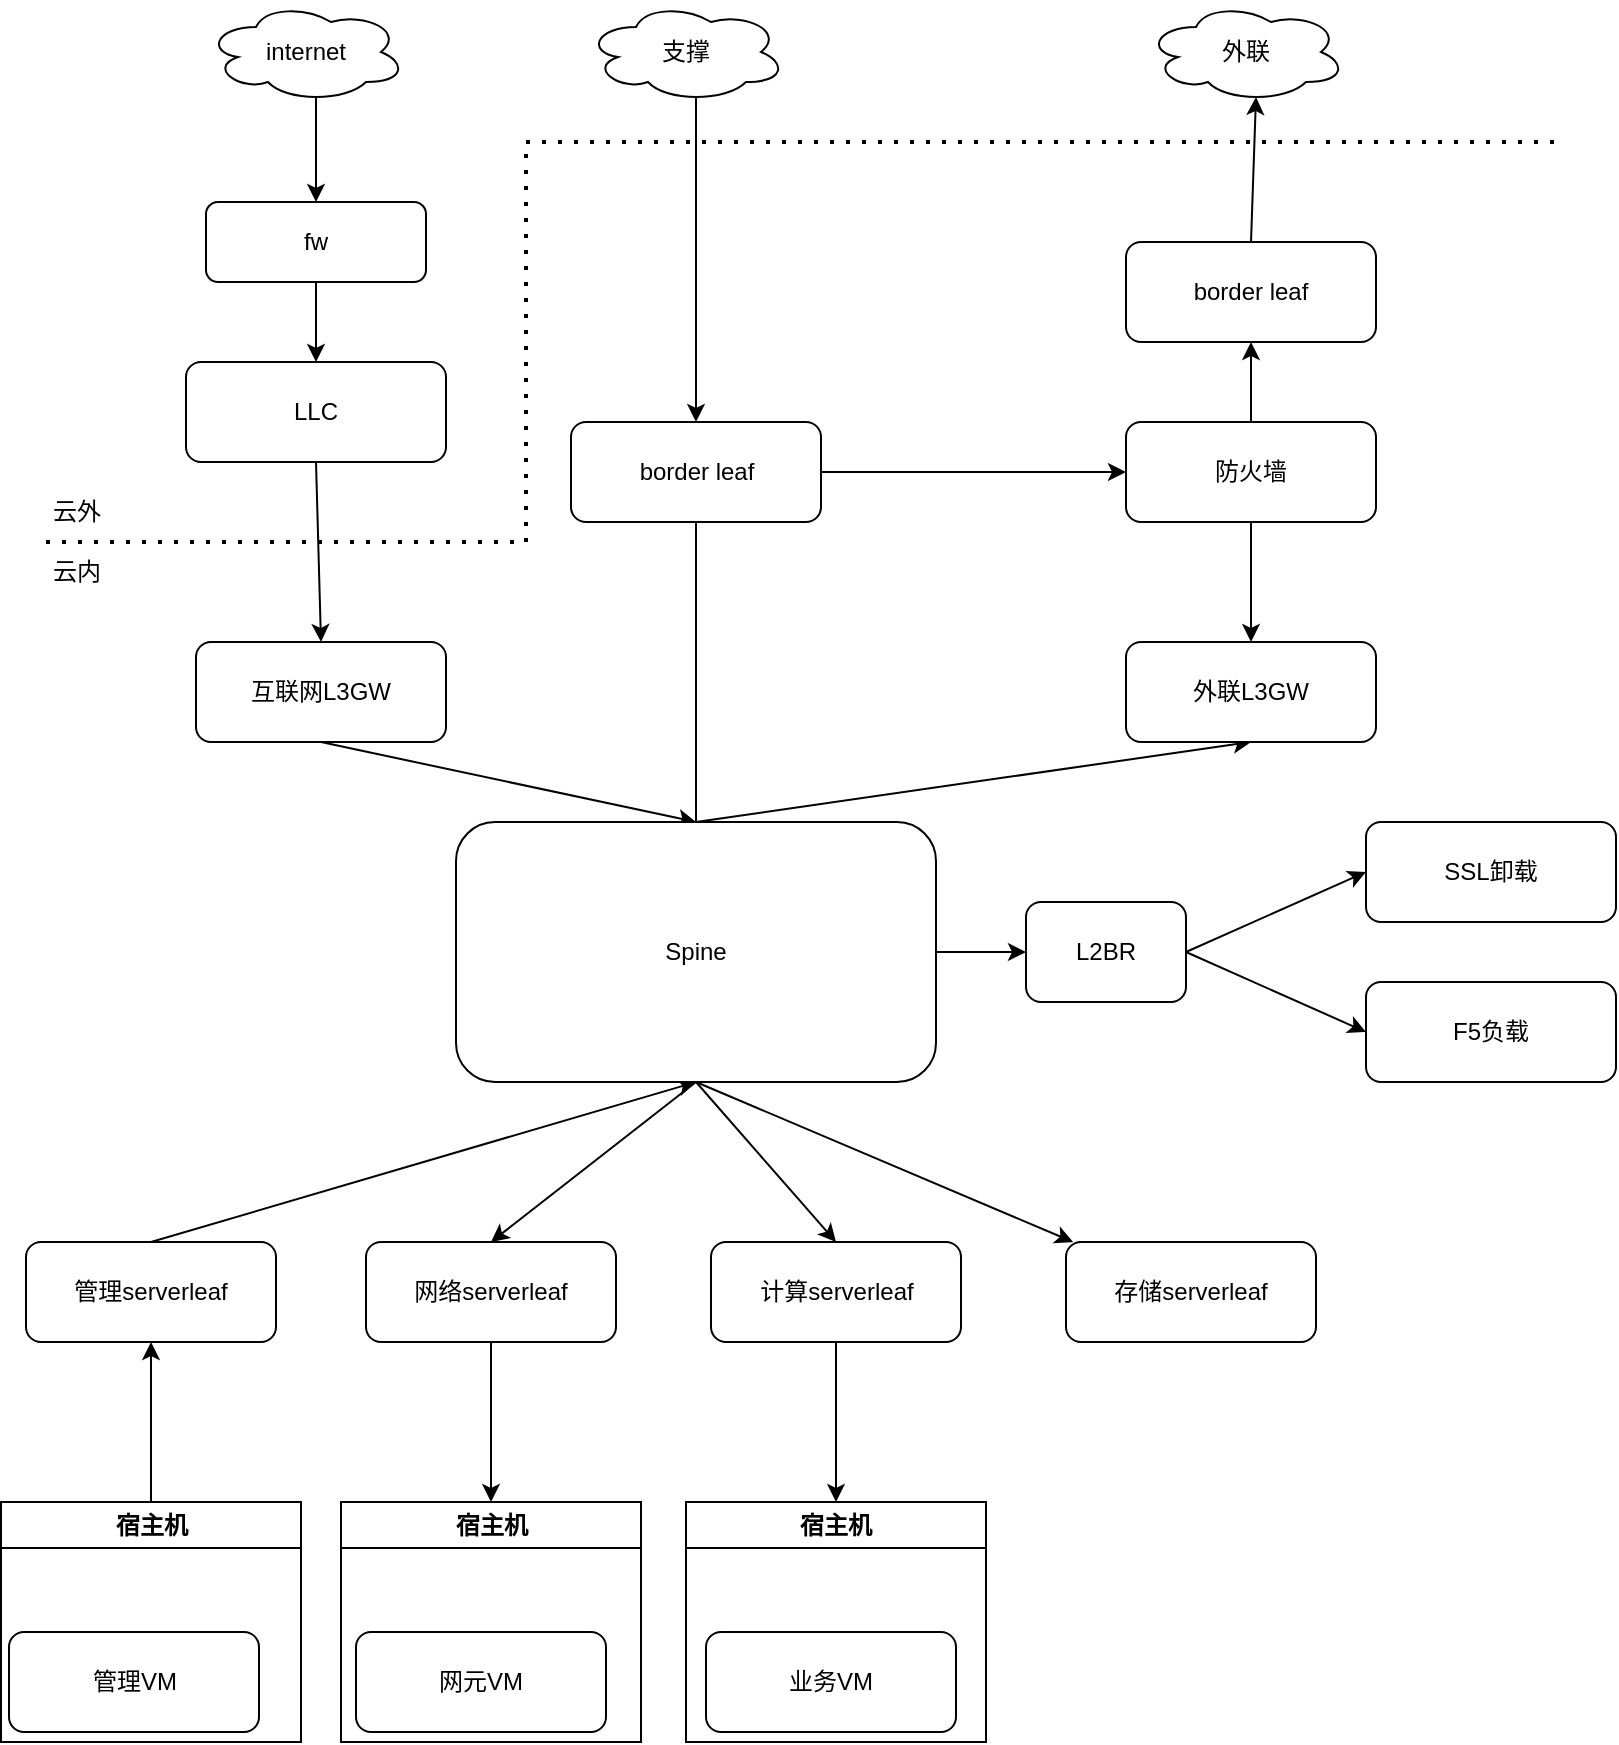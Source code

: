 <mxfile version="24.5.4" type="github">
  <diagram name="第 1 页" id="-AdflMlbAZ0lLxtPM5mr">
    <mxGraphModel dx="1014" dy="666" grid="1" gridSize="10" guides="1" tooltips="1" connect="1" arrows="0" fold="1" page="1" pageScale="1" pageWidth="827" pageHeight="1169" math="0" shadow="0">
      <root>
        <mxCell id="0" />
        <mxCell id="1" parent="0" />
        <mxCell id="uMnVHPd5ohVLabaKNJ_1-5" style="rounded=0;orthogonalLoop=1;jettySize=auto;html=1;exitX=0.55;exitY=0.95;exitDx=0;exitDy=0;exitPerimeter=0;entryX=0.5;entryY=0;entryDx=0;entryDy=0;shadow=0;" edge="1" parent="1" source="uMnVHPd5ohVLabaKNJ_1-1" target="uMnVHPd5ohVLabaKNJ_1-2">
          <mxGeometry relative="1" as="geometry" />
        </mxCell>
        <mxCell id="uMnVHPd5ohVLabaKNJ_1-1" value="internet" style="ellipse;shape=cloud;whiteSpace=wrap;html=1;shadow=0;" vertex="1" parent="1">
          <mxGeometry x="120" y="50" width="100" height="50" as="geometry" />
        </mxCell>
        <mxCell id="uMnVHPd5ohVLabaKNJ_1-4" value="" style="rounded=0;orthogonalLoop=1;jettySize=auto;html=1;shadow=0;" edge="1" parent="1" source="uMnVHPd5ohVLabaKNJ_1-2" target="uMnVHPd5ohVLabaKNJ_1-3">
          <mxGeometry relative="1" as="geometry" />
        </mxCell>
        <mxCell id="uMnVHPd5ohVLabaKNJ_1-2" value="fw" style="rounded=1;whiteSpace=wrap;html=1;shadow=0;" vertex="1" parent="1">
          <mxGeometry x="120" y="150" width="110" height="40" as="geometry" />
        </mxCell>
        <mxCell id="uMnVHPd5ohVLabaKNJ_1-6" style="rounded=0;orthogonalLoop=1;jettySize=auto;html=1;exitX=0.5;exitY=1;exitDx=0;exitDy=0;entryX=0.5;entryY=0;entryDx=0;entryDy=0;shadow=0;" edge="1" parent="1" source="uMnVHPd5ohVLabaKNJ_1-3" target="uMnVHPd5ohVLabaKNJ_1-7">
          <mxGeometry relative="1" as="geometry">
            <mxPoint x="180" y="390" as="targetPoint" />
          </mxGeometry>
        </mxCell>
        <mxCell id="uMnVHPd5ohVLabaKNJ_1-3" value="LLC" style="whiteSpace=wrap;html=1;rounded=1;shadow=0;" vertex="1" parent="1">
          <mxGeometry x="110" y="230" width="130" height="50" as="geometry" />
        </mxCell>
        <mxCell id="uMnVHPd5ohVLabaKNJ_1-14" style="rounded=0;orthogonalLoop=1;jettySize=auto;html=1;exitX=0.5;exitY=1;exitDx=0;exitDy=0;entryX=0.5;entryY=0;entryDx=0;entryDy=0;shadow=0;" edge="1" parent="1" source="uMnVHPd5ohVLabaKNJ_1-7" target="uMnVHPd5ohVLabaKNJ_1-9">
          <mxGeometry relative="1" as="geometry" />
        </mxCell>
        <mxCell id="uMnVHPd5ohVLabaKNJ_1-7" value="互联网L3GW" style="whiteSpace=wrap;html=1;rounded=1;shadow=0;" vertex="1" parent="1">
          <mxGeometry x="115" y="370" width="125" height="50" as="geometry" />
        </mxCell>
        <mxCell id="uMnVHPd5ohVLabaKNJ_1-15" style="rounded=0;orthogonalLoop=1;jettySize=auto;html=1;exitX=0.5;exitY=0;exitDx=0;exitDy=0;entryX=0.5;entryY=1;entryDx=0;entryDy=0;shadow=0;" edge="1" parent="1" source="uMnVHPd5ohVLabaKNJ_1-9" target="uMnVHPd5ohVLabaKNJ_1-11">
          <mxGeometry relative="1" as="geometry" />
        </mxCell>
        <mxCell id="uMnVHPd5ohVLabaKNJ_1-16" style="rounded=0;orthogonalLoop=1;jettySize=auto;html=1;exitX=1;exitY=0.5;exitDx=0;exitDy=0;entryX=0;entryY=0.5;entryDx=0;entryDy=0;shadow=0;" edge="1" parent="1" source="uMnVHPd5ohVLabaKNJ_1-9" target="uMnVHPd5ohVLabaKNJ_1-12">
          <mxGeometry relative="1" as="geometry" />
        </mxCell>
        <mxCell id="uMnVHPd5ohVLabaKNJ_1-27" style="rounded=0;orthogonalLoop=1;jettySize=auto;html=1;exitX=0.5;exitY=1;exitDx=0;exitDy=0;entryX=0.5;entryY=0;entryDx=0;entryDy=0;shadow=0;" edge="1" parent="1" source="uMnVHPd5ohVLabaKNJ_1-9" target="uMnVHPd5ohVLabaKNJ_1-21">
          <mxGeometry relative="1" as="geometry" />
        </mxCell>
        <mxCell id="uMnVHPd5ohVLabaKNJ_1-28" style="rounded=0;orthogonalLoop=1;jettySize=auto;html=1;exitX=0.5;exitY=0;exitDx=0;exitDy=0;entryX=0.5;entryY=1;entryDx=0;entryDy=0;shadow=0;" edge="1" parent="1" source="uMnVHPd5ohVLabaKNJ_1-23" target="uMnVHPd5ohVLabaKNJ_1-9">
          <mxGeometry relative="1" as="geometry">
            <mxPoint x="375" y="580" as="targetPoint" />
          </mxGeometry>
        </mxCell>
        <mxCell id="uMnVHPd5ohVLabaKNJ_1-29" style="rounded=0;orthogonalLoop=1;jettySize=auto;html=1;exitX=0.5;exitY=1;exitDx=0;exitDy=0;entryX=0.5;entryY=0;entryDx=0;entryDy=0;shadow=0;" edge="1" parent="1" source="uMnVHPd5ohVLabaKNJ_1-9" target="uMnVHPd5ohVLabaKNJ_1-22">
          <mxGeometry relative="1" as="geometry" />
        </mxCell>
        <mxCell id="uMnVHPd5ohVLabaKNJ_1-30" style="rounded=0;orthogonalLoop=1;jettySize=auto;html=1;exitX=0.5;exitY=1;exitDx=0;exitDy=0;shadow=0;" edge="1" parent="1" source="uMnVHPd5ohVLabaKNJ_1-9" target="uMnVHPd5ohVLabaKNJ_1-24">
          <mxGeometry relative="1" as="geometry" />
        </mxCell>
        <mxCell id="uMnVHPd5ohVLabaKNJ_1-9" value="Spine" style="rounded=1;whiteSpace=wrap;html=1;shadow=0;" vertex="1" parent="1">
          <mxGeometry x="245" y="460" width="240" height="130" as="geometry" />
        </mxCell>
        <mxCell id="uMnVHPd5ohVLabaKNJ_1-44" style="rounded=0;orthogonalLoop=1;jettySize=auto;html=1;exitX=1;exitY=0.5;exitDx=0;exitDy=0;entryX=0;entryY=0.5;entryDx=0;entryDy=0;shadow=0;" edge="1" parent="1" source="uMnVHPd5ohVLabaKNJ_1-10" target="uMnVHPd5ohVLabaKNJ_1-19">
          <mxGeometry relative="1" as="geometry" />
        </mxCell>
        <mxCell id="uMnVHPd5ohVLabaKNJ_1-18" style="rounded=0;orthogonalLoop=1;jettySize=auto;html=1;exitX=0.5;exitY=0;exitDx=0;exitDy=0;entryX=0.5;entryY=1;entryDx=0;entryDy=0;shadow=0;" edge="1" parent="1" source="uMnVHPd5ohVLabaKNJ_1-19" target="uMnVHPd5ohVLabaKNJ_1-17">
          <mxGeometry relative="1" as="geometry" />
        </mxCell>
        <mxCell id="uMnVHPd5ohVLabaKNJ_1-11" value="外联L3GW" style="whiteSpace=wrap;html=1;rounded=1;shadow=0;" vertex="1" parent="1">
          <mxGeometry x="580" y="370" width="125" height="50" as="geometry" />
        </mxCell>
        <mxCell id="uMnVHPd5ohVLabaKNJ_1-41" style="rounded=0;orthogonalLoop=1;jettySize=auto;html=1;exitX=1;exitY=0.5;exitDx=0;exitDy=0;entryX=0;entryY=0.5;entryDx=0;entryDy=0;shadow=0;" edge="1" parent="1" source="uMnVHPd5ohVLabaKNJ_1-12" target="uMnVHPd5ohVLabaKNJ_1-40">
          <mxGeometry relative="1" as="geometry" />
        </mxCell>
        <mxCell id="uMnVHPd5ohVLabaKNJ_1-42" style="rounded=0;orthogonalLoop=1;jettySize=auto;html=1;exitX=1;exitY=0.5;exitDx=0;exitDy=0;entryX=0;entryY=0.5;entryDx=0;entryDy=0;shadow=0;" edge="1" parent="1" source="uMnVHPd5ohVLabaKNJ_1-12" target="uMnVHPd5ohVLabaKNJ_1-39">
          <mxGeometry relative="1" as="geometry" />
        </mxCell>
        <mxCell id="uMnVHPd5ohVLabaKNJ_1-12" value="L2BR" style="whiteSpace=wrap;html=1;rounded=1;shadow=0;" vertex="1" parent="1">
          <mxGeometry x="530" y="500" width="80" height="50" as="geometry" />
        </mxCell>
        <mxCell id="uMnVHPd5ohVLabaKNJ_1-13" value="" style="endArrow=none;html=1;rounded=0;entryX=0.5;entryY=1;entryDx=0;entryDy=0;exitX=0.5;exitY=0;exitDx=0;exitDy=0;shadow=0;" edge="1" parent="1" source="uMnVHPd5ohVLabaKNJ_1-9" target="uMnVHPd5ohVLabaKNJ_1-10">
          <mxGeometry width="50" height="50" relative="1" as="geometry">
            <mxPoint x="400" y="510" as="sourcePoint" />
            <mxPoint x="450" y="460" as="targetPoint" />
          </mxGeometry>
        </mxCell>
        <mxCell id="uMnVHPd5ohVLabaKNJ_1-17" value="border leaf" style="whiteSpace=wrap;html=1;rounded=1;shadow=0;" vertex="1" parent="1">
          <mxGeometry x="580" y="170" width="125" height="50" as="geometry" />
        </mxCell>
        <mxCell id="uMnVHPd5ohVLabaKNJ_1-20" value="" style="rounded=0;orthogonalLoop=1;jettySize=auto;html=1;shadow=0;" edge="1" parent="1" source="uMnVHPd5ohVLabaKNJ_1-19" target="uMnVHPd5ohVLabaKNJ_1-11">
          <mxGeometry relative="1" as="geometry" />
        </mxCell>
        <mxCell id="uMnVHPd5ohVLabaKNJ_1-19" value="防火墙" style="whiteSpace=wrap;html=1;rounded=1;shadow=0;" vertex="1" parent="1">
          <mxGeometry x="580" y="260" width="125" height="50" as="geometry" />
        </mxCell>
        <mxCell id="uMnVHPd5ohVLabaKNJ_1-31" style="rounded=0;orthogonalLoop=1;jettySize=auto;html=1;exitX=0.5;exitY=1;exitDx=0;exitDy=0;shadow=0;entryX=0.5;entryY=0;entryDx=0;entryDy=0;" edge="1" parent="1" source="uMnVHPd5ohVLabaKNJ_1-21" target="uMnVHPd5ohVLabaKNJ_1-48">
          <mxGeometry relative="1" as="geometry" />
        </mxCell>
        <mxCell id="uMnVHPd5ohVLabaKNJ_1-21" value="计算serverleaf" style="whiteSpace=wrap;html=1;rounded=1;shadow=0;" vertex="1" parent="1">
          <mxGeometry x="372.5" y="670" width="125" height="50" as="geometry" />
        </mxCell>
        <mxCell id="uMnVHPd5ohVLabaKNJ_1-33" style="rounded=0;orthogonalLoop=1;jettySize=auto;html=1;exitX=0.5;exitY=1;exitDx=0;exitDy=0;entryX=0.5;entryY=0;entryDx=0;entryDy=0;shadow=0;" edge="1" parent="1" source="uMnVHPd5ohVLabaKNJ_1-22" target="uMnVHPd5ohVLabaKNJ_1-49">
          <mxGeometry relative="1" as="geometry" />
        </mxCell>
        <mxCell id="uMnVHPd5ohVLabaKNJ_1-22" value="网络serverleaf" style="whiteSpace=wrap;html=1;rounded=1;shadow=0;" vertex="1" parent="1">
          <mxGeometry x="200" y="670" width="125" height="50" as="geometry" />
        </mxCell>
        <mxCell id="uMnVHPd5ohVLabaKNJ_1-23" value="管理serverleaf" style="whiteSpace=wrap;html=1;rounded=1;shadow=0;" vertex="1" parent="1">
          <mxGeometry x="30" y="670" width="125" height="50" as="geometry" />
        </mxCell>
        <mxCell id="uMnVHPd5ohVLabaKNJ_1-24" value="存储serverleaf" style="whiteSpace=wrap;html=1;rounded=1;shadow=0;" vertex="1" parent="1">
          <mxGeometry x="550" y="670" width="125" height="50" as="geometry" />
        </mxCell>
        <mxCell id="uMnVHPd5ohVLabaKNJ_1-35" style="rounded=0;orthogonalLoop=1;jettySize=auto;html=1;exitX=0.5;exitY=0;exitDx=0;exitDy=0;entryX=0.5;entryY=1;entryDx=0;entryDy=0;shadow=0;" edge="1" parent="1" source="uMnVHPd5ohVLabaKNJ_1-50" target="uMnVHPd5ohVLabaKNJ_1-23">
          <mxGeometry relative="1" as="geometry" />
        </mxCell>
        <mxCell id="uMnVHPd5ohVLabaKNJ_1-36" value="外联" style="ellipse;shape=cloud;whiteSpace=wrap;html=1;shadow=0;" vertex="1" parent="1">
          <mxGeometry x="590" y="50" width="100" height="50" as="geometry" />
        </mxCell>
        <mxCell id="uMnVHPd5ohVLabaKNJ_1-38" style="rounded=0;orthogonalLoop=1;jettySize=auto;html=1;exitX=0.55;exitY=0.95;exitDx=0;exitDy=0;exitPerimeter=0;entryX=0.5;entryY=0;entryDx=0;entryDy=0;shadow=0;" edge="1" parent="1" source="uMnVHPd5ohVLabaKNJ_1-37" target="uMnVHPd5ohVLabaKNJ_1-10">
          <mxGeometry relative="1" as="geometry" />
        </mxCell>
        <mxCell id="uMnVHPd5ohVLabaKNJ_1-37" value="支撑" style="ellipse;shape=cloud;whiteSpace=wrap;html=1;shadow=0;" vertex="1" parent="1">
          <mxGeometry x="310" y="50" width="100" height="50" as="geometry" />
        </mxCell>
        <mxCell id="uMnVHPd5ohVLabaKNJ_1-39" value="F5负载" style="whiteSpace=wrap;html=1;rounded=1;shadow=0;" vertex="1" parent="1">
          <mxGeometry x="700" y="540" width="125" height="50" as="geometry" />
        </mxCell>
        <mxCell id="uMnVHPd5ohVLabaKNJ_1-40" value="SSL卸载" style="whiteSpace=wrap;html=1;rounded=1;shadow=0;" vertex="1" parent="1">
          <mxGeometry x="700" y="460" width="125" height="50" as="geometry" />
        </mxCell>
        <mxCell id="uMnVHPd5ohVLabaKNJ_1-43" style="rounded=0;orthogonalLoop=1;jettySize=auto;html=1;exitX=0.5;exitY=0;exitDx=0;exitDy=0;entryX=0.55;entryY=0.95;entryDx=0;entryDy=0;entryPerimeter=0;shadow=0;" edge="1" parent="1" source="uMnVHPd5ohVLabaKNJ_1-17" target="uMnVHPd5ohVLabaKNJ_1-36">
          <mxGeometry relative="1" as="geometry" />
        </mxCell>
        <mxCell id="uMnVHPd5ohVLabaKNJ_1-48" value="宿主机" style="swimlane;whiteSpace=wrap;html=1;" vertex="1" parent="1">
          <mxGeometry x="360" y="800" width="150" height="120" as="geometry" />
        </mxCell>
        <mxCell id="uMnVHPd5ohVLabaKNJ_1-26" value="业务VM" style="whiteSpace=wrap;html=1;rounded=1;shadow=0;" vertex="1" parent="uMnVHPd5ohVLabaKNJ_1-48">
          <mxGeometry x="10" y="65" width="125" height="50" as="geometry" />
        </mxCell>
        <mxCell id="uMnVHPd5ohVLabaKNJ_1-49" value="宿主机" style="swimlane;whiteSpace=wrap;html=1;" vertex="1" parent="1">
          <mxGeometry x="187.5" y="800" width="150" height="120" as="geometry" />
        </mxCell>
        <mxCell id="uMnVHPd5ohVLabaKNJ_1-32" value="网元VM" style="whiteSpace=wrap;html=1;rounded=1;shadow=0;" vertex="1" parent="uMnVHPd5ohVLabaKNJ_1-49">
          <mxGeometry x="7.5" y="65" width="125" height="50" as="geometry" />
        </mxCell>
        <mxCell id="uMnVHPd5ohVLabaKNJ_1-50" value="宿主机" style="swimlane;whiteSpace=wrap;html=1;" vertex="1" parent="1">
          <mxGeometry x="17.5" y="800" width="150" height="120" as="geometry" />
        </mxCell>
        <mxCell id="uMnVHPd5ohVLabaKNJ_1-34" value="管理VM" style="whiteSpace=wrap;html=1;rounded=1;shadow=0;" vertex="1" parent="uMnVHPd5ohVLabaKNJ_1-50">
          <mxGeometry x="4" y="65" width="125" height="50" as="geometry" />
        </mxCell>
        <mxCell id="uMnVHPd5ohVLabaKNJ_1-53" value="云内" style="text;html=1;align=center;verticalAlign=middle;resizable=0;points=[];autosize=1;strokeColor=none;fillColor=none;" vertex="1" parent="1">
          <mxGeometry x="30" y="320" width="50" height="30" as="geometry" />
        </mxCell>
        <mxCell id="uMnVHPd5ohVLabaKNJ_1-56" value="" style="group" vertex="1" connectable="0" parent="1">
          <mxGeometry x="40" y="120" width="760" height="200" as="geometry" />
        </mxCell>
        <mxCell id="uMnVHPd5ohVLabaKNJ_1-51" value="" style="endArrow=none;dashed=1;html=1;dashPattern=1 3;strokeWidth=2;rounded=0;" edge="1" parent="uMnVHPd5ohVLabaKNJ_1-56">
          <mxGeometry width="50" height="50" relative="1" as="geometry">
            <mxPoint x="240" as="sourcePoint" />
            <mxPoint x="760" as="targetPoint" />
          </mxGeometry>
        </mxCell>
        <mxCell id="uMnVHPd5ohVLabaKNJ_1-54" value="" style="endArrow=none;dashed=1;html=1;dashPattern=1 3;strokeWidth=2;rounded=0;" edge="1" parent="uMnVHPd5ohVLabaKNJ_1-56">
          <mxGeometry width="50" height="50" relative="1" as="geometry">
            <mxPoint x="240" y="200" as="sourcePoint" />
            <mxPoint x="240" as="targetPoint" />
          </mxGeometry>
        </mxCell>
        <mxCell id="uMnVHPd5ohVLabaKNJ_1-55" value="" style="endArrow=none;dashed=1;html=1;dashPattern=1 3;strokeWidth=2;rounded=0;" edge="1" parent="uMnVHPd5ohVLabaKNJ_1-56">
          <mxGeometry width="50" height="50" relative="1" as="geometry">
            <mxPoint y="200" as="sourcePoint" />
            <mxPoint x="240" y="200" as="targetPoint" />
          </mxGeometry>
        </mxCell>
        <mxCell id="uMnVHPd5ohVLabaKNJ_1-52" value="云外" style="text;html=1;align=center;verticalAlign=middle;resizable=0;points=[];autosize=1;strokeColor=none;fillColor=none;" vertex="1" parent="uMnVHPd5ohVLabaKNJ_1-56">
          <mxGeometry x="-10" y="170" width="50" height="30" as="geometry" />
        </mxCell>
        <mxCell id="uMnVHPd5ohVLabaKNJ_1-10" value="border leaf" style="whiteSpace=wrap;html=1;rounded=1;shadow=0;" vertex="1" parent="uMnVHPd5ohVLabaKNJ_1-56">
          <mxGeometry x="262.5" y="140" width="125" height="50" as="geometry" />
        </mxCell>
      </root>
    </mxGraphModel>
  </diagram>
</mxfile>
